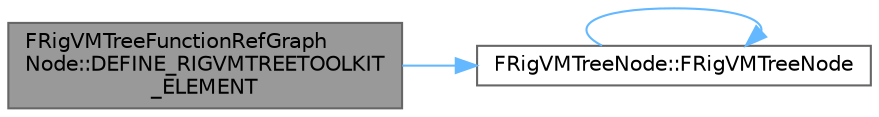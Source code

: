 digraph "FRigVMTreeFunctionRefGraphNode::DEFINE_RIGVMTREETOOLKIT_ELEMENT"
{
 // INTERACTIVE_SVG=YES
 // LATEX_PDF_SIZE
  bgcolor="transparent";
  edge [fontname=Helvetica,fontsize=10,labelfontname=Helvetica,labelfontsize=10];
  node [fontname=Helvetica,fontsize=10,shape=box,height=0.2,width=0.4];
  rankdir="LR";
  Node1 [id="Node000001",label="FRigVMTreeFunctionRefGraph\lNode::DEFINE_RIGVMTREETOOLKIT\l_ELEMENT",height=0.2,width=0.4,color="gray40", fillcolor="grey60", style="filled", fontcolor="black",tooltip=" "];
  Node1 -> Node2 [id="edge1_Node000001_Node000002",color="steelblue1",style="solid",tooltip=" "];
  Node2 [id="Node000002",label="FRigVMTreeNode::FRigVMTreeNode",height=0.2,width=0.4,color="grey40", fillcolor="white", style="filled",URL="$da/da1/classFRigVMTreeNode.html#a561f45ed068999c35f9bdd558db1f3ec",tooltip=" "];
  Node2 -> Node2 [id="edge2_Node000002_Node000002",color="steelblue1",style="solid",tooltip=" "];
}
